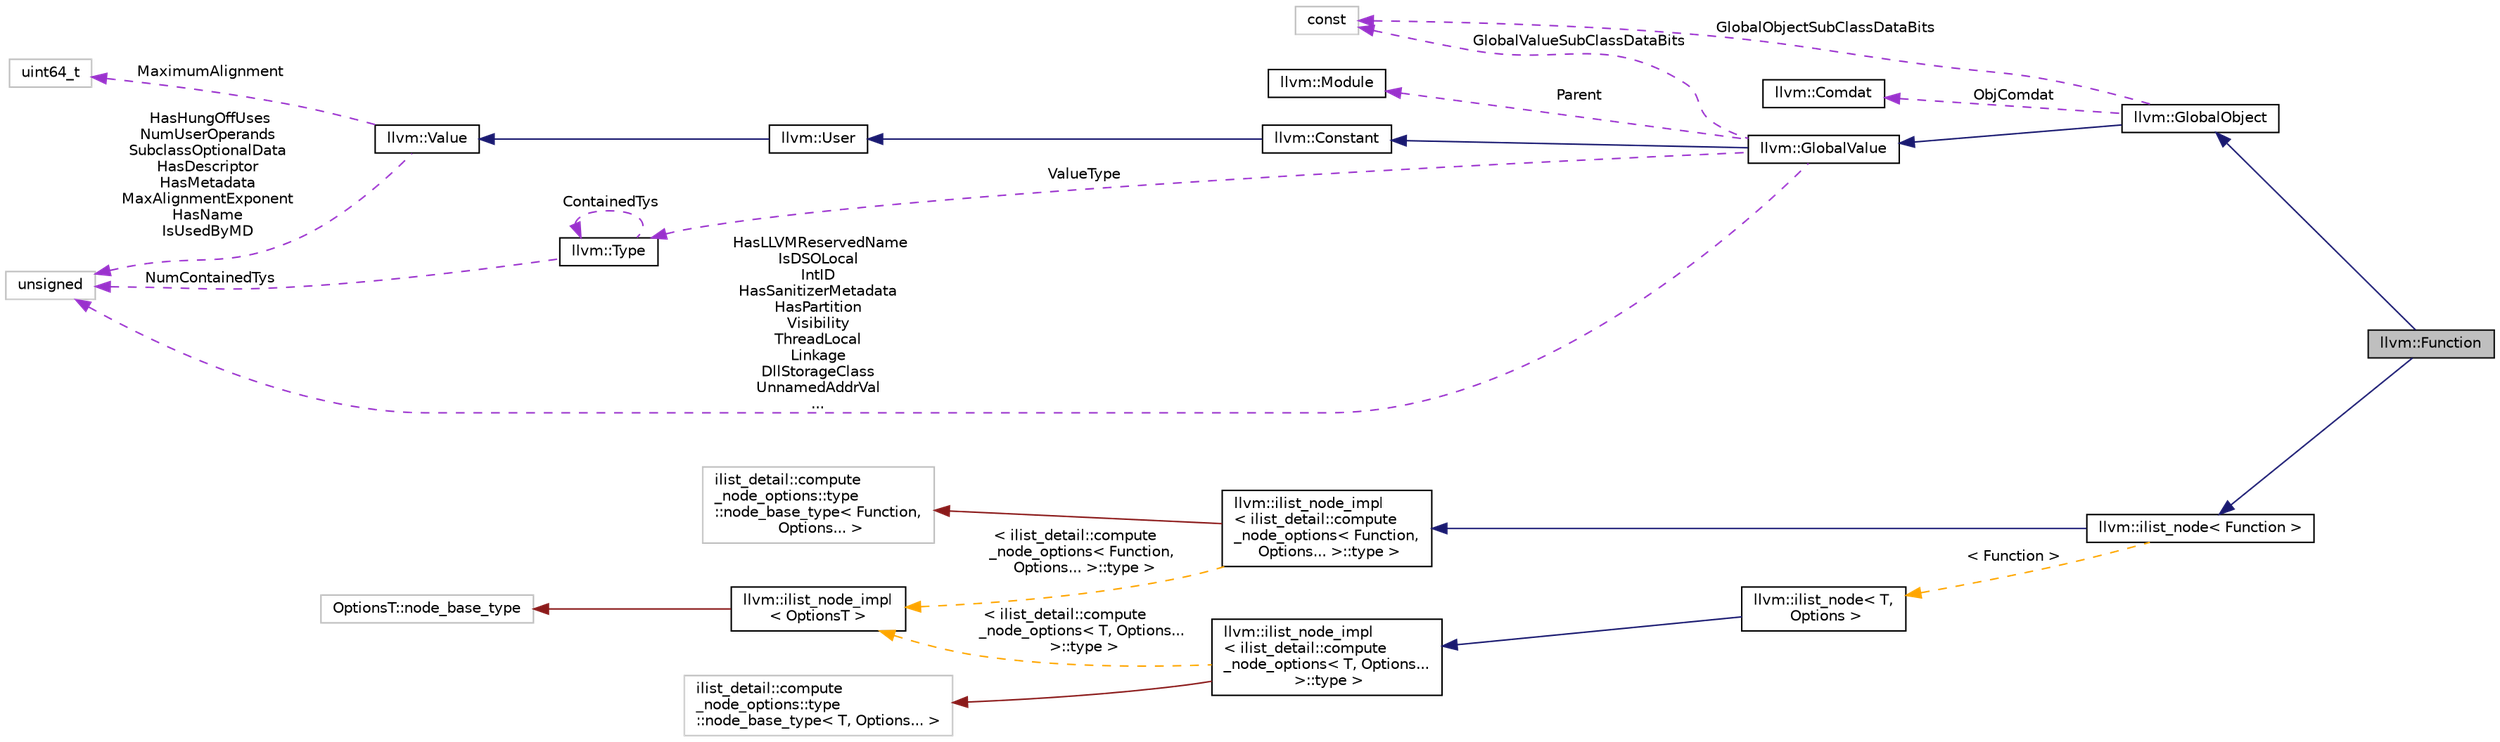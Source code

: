 digraph "llvm::Function"
{
 // LATEX_PDF_SIZE
  bgcolor="transparent";
  edge [fontname="Helvetica",fontsize="10",labelfontname="Helvetica",labelfontsize="10"];
  node [fontname="Helvetica",fontsize="10",shape=record];
  rankdir="LR";
  Node1 [label="llvm::Function",height=0.2,width=0.4,color="black", fillcolor="grey75", style="filled", fontcolor="black",tooltip=" "];
  Node2 -> Node1 [dir="back",color="midnightblue",fontsize="10",style="solid",fontname="Helvetica"];
  Node2 [label="llvm::GlobalObject",height=0.2,width=0.4,color="black",URL="$classllvm_1_1GlobalObject.html",tooltip=" "];
  Node3 -> Node2 [dir="back",color="midnightblue",fontsize="10",style="solid",fontname="Helvetica"];
  Node3 [label="llvm::GlobalValue",height=0.2,width=0.4,color="black",URL="$classllvm_1_1GlobalValue.html",tooltip=" "];
  Node4 -> Node3 [dir="back",color="midnightblue",fontsize="10",style="solid",fontname="Helvetica"];
  Node4 [label="llvm::Constant",height=0.2,width=0.4,color="black",URL="$classllvm_1_1Constant.html",tooltip="This is an important base class in LLVM."];
  Node5 -> Node4 [dir="back",color="midnightblue",fontsize="10",style="solid",fontname="Helvetica"];
  Node5 [label="llvm::User",height=0.2,width=0.4,color="black",URL="$classllvm_1_1User.html",tooltip=" "];
  Node6 -> Node5 [dir="back",color="midnightblue",fontsize="10",style="solid",fontname="Helvetica"];
  Node6 [label="llvm::Value",height=0.2,width=0.4,color="black",URL="$classllvm_1_1Value.html",tooltip="LLVM Value Representation."];
  Node7 -> Node6 [dir="back",color="darkorchid3",fontsize="10",style="dashed",label=" MaximumAlignment" ,fontname="Helvetica"];
  Node7 [label="uint64_t",height=0.2,width=0.4,color="grey75",tooltip=" "];
  Node8 -> Node6 [dir="back",color="darkorchid3",fontsize="10",style="dashed",label=" HasHungOffUses\nNumUserOperands\nSubclassOptionalData\nHasDescriptor\nHasMetadata\nMaxAlignmentExponent\nHasName\nIsUsedByMD" ,fontname="Helvetica"];
  Node8 [label="unsigned",height=0.2,width=0.4,color="grey75",tooltip=" "];
  Node9 -> Node3 [dir="back",color="darkorchid3",fontsize="10",style="dashed",label=" ValueType" ,fontname="Helvetica"];
  Node9 [label="llvm::Type",height=0.2,width=0.4,color="black",URL="$classllvm_1_1Type.html",tooltip="The instances of the Type class are immutable: once they are created, they are never changed."];
  Node9 -> Node9 [dir="back",color="darkorchid3",fontsize="10",style="dashed",label=" ContainedTys" ,fontname="Helvetica"];
  Node8 -> Node9 [dir="back",color="darkorchid3",fontsize="10",style="dashed",label=" NumContainedTys" ,fontname="Helvetica"];
  Node10 -> Node3 [dir="back",color="darkorchid3",fontsize="10",style="dashed",label=" Parent" ,fontname="Helvetica"];
  Node10 [label="llvm::Module",height=0.2,width=0.4,color="black",URL="$classllvm_1_1Module.html",tooltip="A Module instance is used to store all the information related to an LLVM module."];
  Node8 -> Node3 [dir="back",color="darkorchid3",fontsize="10",style="dashed",label=" HasLLVMReservedName\nIsDSOLocal\nIntID\nHasSanitizerMetadata\nHasPartition\nVisibility\nThreadLocal\nLinkage\nDllStorageClass\nUnnamedAddrVal\n..." ,fontname="Helvetica"];
  Node11 -> Node3 [dir="back",color="darkorchid3",fontsize="10",style="dashed",label=" GlobalValueSubClassDataBits" ,fontname="Helvetica"];
  Node11 [label="const",height=0.2,width=0.4,color="grey75",tooltip=" "];
  Node12 -> Node2 [dir="back",color="darkorchid3",fontsize="10",style="dashed",label=" ObjComdat" ,fontname="Helvetica"];
  Node12 [label="llvm::Comdat",height=0.2,width=0.4,color="black",URL="$classllvm_1_1Comdat.html",tooltip=" "];
  Node11 -> Node2 [dir="back",color="darkorchid3",fontsize="10",style="dashed",label=" GlobalObjectSubClassDataBits" ,fontname="Helvetica"];
  Node13 -> Node1 [dir="back",color="midnightblue",fontsize="10",style="solid",fontname="Helvetica"];
  Node13 [label="llvm::ilist_node\< Function \>",height=0.2,width=0.4,color="black",URL="$classllvm_1_1ilist__node.html",tooltip=" "];
  Node14 -> Node13 [dir="back",color="midnightblue",fontsize="10",style="solid",fontname="Helvetica"];
  Node14 [label="llvm::ilist_node_impl\l\< ilist_detail::compute\l_node_options\< Function,\l Options... \>::type \>",height=0.2,width=0.4,color="black",URL="$classllvm_1_1ilist__node__impl.html",tooltip=" "];
  Node15 -> Node14 [dir="back",color="firebrick4",fontsize="10",style="solid",fontname="Helvetica"];
  Node15 [label="ilist_detail::compute\l_node_options::type \l::node_base_type\< Function,\l Options... \>",height=0.2,width=0.4,color="grey75",tooltip=" "];
  Node16 -> Node14 [dir="back",color="orange",fontsize="10",style="dashed",label=" \< ilist_detail::compute\l_node_options\< Function,\l Options... \>::type \>" ,fontname="Helvetica"];
  Node16 [label="llvm::ilist_node_impl\l\< OptionsT \>",height=0.2,width=0.4,color="black",URL="$classllvm_1_1ilist__node__impl.html",tooltip="Implementation for an ilist node."];
  Node17 -> Node16 [dir="back",color="firebrick4",fontsize="10",style="solid",fontname="Helvetica"];
  Node17 [label="OptionsT::node_base_type",height=0.2,width=0.4,color="grey75",tooltip=" "];
  Node18 -> Node13 [dir="back",color="orange",fontsize="10",style="dashed",label=" \< Function \>" ,fontname="Helvetica"];
  Node18 [label="llvm::ilist_node\< T,\l Options \>",height=0.2,width=0.4,color="black",URL="$classllvm_1_1ilist__node.html",tooltip=" "];
  Node19 -> Node18 [dir="back",color="midnightblue",fontsize="10",style="solid",fontname="Helvetica"];
  Node19 [label="llvm::ilist_node_impl\l\< ilist_detail::compute\l_node_options\< T, Options...\l \>::type \>",height=0.2,width=0.4,color="black",URL="$classllvm_1_1ilist__node__impl.html",tooltip=" "];
  Node20 -> Node19 [dir="back",color="firebrick4",fontsize="10",style="solid",fontname="Helvetica"];
  Node20 [label="ilist_detail::compute\l_node_options::type \l::node_base_type\< T, Options... \>",height=0.2,width=0.4,color="grey75",tooltip=" "];
  Node16 -> Node19 [dir="back",color="orange",fontsize="10",style="dashed",label=" \< ilist_detail::compute\l_node_options\< T, Options...\l \>::type \>" ,fontname="Helvetica"];
}
